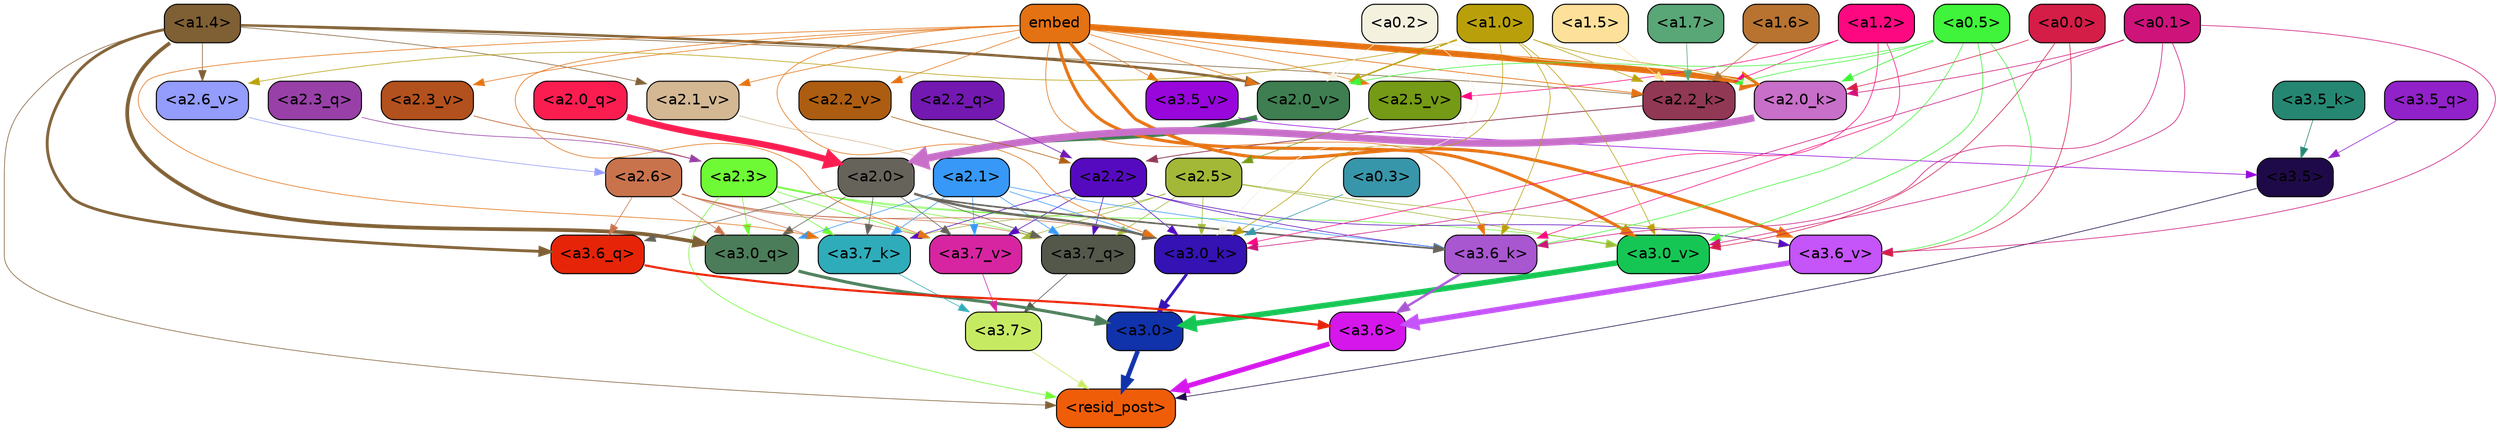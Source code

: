 strict digraph "" {
	graph [bgcolor=transparent,
		layout=dot,
		overlap=false,
		splines=true
	];
	"<a3.7>"	[color=black,
		fillcolor="#c7ea63",
		fontname=Helvetica,
		shape=box,
		style="filled, rounded"];
	"<resid_post>"	[color=black,
		fillcolor="#f05d08",
		fontname=Helvetica,
		shape=box,
		style="filled, rounded"];
	"<a3.7>" -> "<resid_post>"	[color="#c7ea63",
		penwidth=0.6];
	"<a3.6>"	[color=black,
		fillcolor="#d517ec",
		fontname=Helvetica,
		shape=box,
		style="filled, rounded"];
	"<a3.6>" -> "<resid_post>"	[color="#d517ec",
		penwidth=4.670643210411072];
	"<a3.5>"	[color=black,
		fillcolor="#1f0a49",
		fontname=Helvetica,
		shape=box,
		style="filled, rounded"];
	"<a3.5>" -> "<resid_post>"	[color="#1f0a49",
		penwidth=0.6];
	"<a3.0>"	[color=black,
		fillcolor="#1032aa",
		fontname=Helvetica,
		shape=box,
		style="filled, rounded"];
	"<a3.0>" -> "<resid_post>"	[color="#1032aa",
		penwidth=4.246885180473328];
	"<a2.3>"	[color=black,
		fillcolor="#6ffa36",
		fontname=Helvetica,
		shape=box,
		style="filled, rounded"];
	"<a2.3>" -> "<resid_post>"	[color="#6ffa36",
		penwidth=0.6];
	"<a3.7_q>"	[color=black,
		fillcolor="#54584b",
		fontname=Helvetica,
		shape=box,
		style="filled, rounded"];
	"<a2.3>" -> "<a3.7_q>"	[color="#6ffa36",
		penwidth=0.6];
	"<a3.0_q>"	[color=black,
		fillcolor="#4c7d5a",
		fontname=Helvetica,
		shape=box,
		style="filled, rounded"];
	"<a2.3>" -> "<a3.0_q>"	[color="#6ffa36",
		penwidth=0.6];
	"<a3.7_k>"	[color=black,
		fillcolor="#2facba",
		fontname=Helvetica,
		shape=box,
		style="filled, rounded"];
	"<a2.3>" -> "<a3.7_k>"	[color="#6ffa36",
		penwidth=0.6];
	"<a3.0_k>"	[color=black,
		fillcolor="#3412b3",
		fontname=Helvetica,
		shape=box,
		style="filled, rounded"];
	"<a2.3>" -> "<a3.0_k>"	[color="#6ffa36",
		penwidth=0.6];
	"<a3.7_v>"	[color=black,
		fillcolor="#d725a1",
		fontname=Helvetica,
		shape=box,
		style="filled, rounded"];
	"<a2.3>" -> "<a3.7_v>"	[color="#6ffa36",
		penwidth=0.6];
	"<a3.0_v>"	[color=black,
		fillcolor="#16c654",
		fontname=Helvetica,
		shape=box,
		style="filled, rounded"];
	"<a2.3>" -> "<a3.0_v>"	[color="#6ffa36",
		penwidth=0.6];
	"<a1.4>"	[color=black,
		fillcolor="#7f5f34",
		fontname=Helvetica,
		shape=box,
		style="filled, rounded"];
	"<a1.4>" -> "<resid_post>"	[color="#7f5f34",
		penwidth=0.6];
	"<a3.6_q>"	[color=black,
		fillcolor="#e62408",
		fontname=Helvetica,
		shape=box,
		style="filled, rounded"];
	"<a1.4>" -> "<a3.6_q>"	[color="#7f5f34",
		penwidth=2.6487714648246765];
	"<a1.4>" -> "<a3.0_q>"	[color="#7f5f34",
		penwidth=3.477886103093624];
	"<a2.2_k>"	[color=black,
		fillcolor="#913854",
		fontname=Helvetica,
		shape=box,
		style="filled, rounded"];
	"<a1.4>" -> "<a2.2_k>"	[color="#7f5f34",
		penwidth=0.6];
	"<a2.6_v>"	[color=black,
		fillcolor="#949cfc",
		fontname=Helvetica,
		shape=box,
		style="filled, rounded"];
	"<a1.4>" -> "<a2.6_v>"	[color="#7f5f34",
		penwidth=0.6];
	"<a2.1_v>"	[color=black,
		fillcolor="#d4b894",
		fontname=Helvetica,
		shape=box,
		style="filled, rounded"];
	"<a1.4>" -> "<a2.1_v>"	[color="#7f5f34",
		penwidth=0.6];
	"<a2.0_v>"	[color=black,
		fillcolor="#3e7e50",
		fontname=Helvetica,
		shape=box,
		style="filled, rounded"];
	"<a1.4>" -> "<a2.0_v>"	[color="#7f5f34",
		penwidth=2.3358620405197144];
	"<a3.7_q>" -> "<a3.7>"	[color="#54584b",
		penwidth=0.6];
	"<a3.6_q>" -> "<a3.6>"	[color="#e62408",
		penwidth=2.03758105635643];
	"<a3.5_q>"	[color=black,
		fillcolor="#9121c9",
		fontname=Helvetica,
		shape=box,
		style="filled, rounded"];
	"<a3.5_q>" -> "<a3.5>"	[color="#9121c9",
		penwidth=0.6];
	"<a3.0_q>" -> "<a3.0>"	[color="#4c7d5a",
		penwidth=2.8638100624084473];
	"<a3.7_k>" -> "<a3.7>"	[color="#2facba",
		penwidth=0.6];
	"<a3.6_k>"	[color=black,
		fillcolor="#a956d1",
		fontname=Helvetica,
		shape=box,
		style="filled, rounded"];
	"<a3.6_k>" -> "<a3.6>"	[color="#a956d1",
		penwidth=2.174198240041733];
	"<a3.5_k>"	[color=black,
		fillcolor="#258772",
		fontname=Helvetica,
		shape=box,
		style="filled, rounded"];
	"<a3.5_k>" -> "<a3.5>"	[color="#258772",
		penwidth=0.6];
	"<a3.0_k>" -> "<a3.0>"	[color="#3412b3",
		penwidth=2.6274144649505615];
	"<a3.7_v>" -> "<a3.7>"	[color="#d725a1",
		penwidth=0.6];
	"<a3.6_v>"	[color=black,
		fillcolor="#c554f9",
		fontname=Helvetica,
		shape=box,
		style="filled, rounded"];
	"<a3.6_v>" -> "<a3.6>"	[color="#c554f9",
		penwidth=5.002329230308533];
	"<a3.5_v>"	[color=black,
		fillcolor="#9806dc",
		fontname=Helvetica,
		shape=box,
		style="filled, rounded"];
	"<a3.5_v>" -> "<a3.5>"	[color="#9806dc",
		penwidth=0.6];
	"<a3.0_v>" -> "<a3.0>"	[color="#16c654",
		penwidth=5.188832879066467];
	"<a2.6>"	[color=black,
		fillcolor="#c9734d",
		fontname=Helvetica,
		shape=box,
		style="filled, rounded"];
	"<a2.6>" -> "<a3.7_q>"	[color="#c9734d",
		penwidth=0.6];
	"<a2.6>" -> "<a3.6_q>"	[color="#c9734d",
		penwidth=0.6];
	"<a2.6>" -> "<a3.0_q>"	[color="#c9734d",
		penwidth=0.6];
	"<a2.6>" -> "<a3.7_k>"	[color="#c9734d",
		penwidth=0.6];
	"<a2.6>" -> "<a3.0_k>"	[color="#c9734d",
		penwidth=0.6];
	"<a2.6>" -> "<a3.7_v>"	[color="#c9734d",
		penwidth=0.6];
	"<a2.5>"	[color=black,
		fillcolor="#a3b837",
		fontname=Helvetica,
		shape=box,
		style="filled, rounded"];
	"<a2.5>" -> "<a3.7_q>"	[color="#a3b837",
		penwidth=0.6];
	"<a2.5>" -> "<a3.7_k>"	[color="#a3b837",
		penwidth=0.6];
	"<a2.5>" -> "<a3.0_k>"	[color="#a3b837",
		penwidth=0.6];
	"<a2.5>" -> "<a3.7_v>"	[color="#a3b837",
		penwidth=0.6];
	"<a2.5>" -> "<a3.6_v>"	[color="#a3b837",
		penwidth=0.6];
	"<a2.5>" -> "<a3.0_v>"	[color="#a3b837",
		penwidth=0.6];
	"<a2.2>"	[color=black,
		fillcolor="#560ac0",
		fontname=Helvetica,
		shape=box,
		style="filled, rounded"];
	"<a2.2>" -> "<a3.7_q>"	[color="#560ac0",
		penwidth=0.6];
	"<a2.2>" -> "<a3.7_k>"	[color="#560ac0",
		penwidth=0.6];
	"<a2.2>" -> "<a3.6_k>"	[color="#560ac0",
		penwidth=0.6];
	"<a2.2>" -> "<a3.0_k>"	[color="#560ac0",
		penwidth=0.6];
	"<a2.2>" -> "<a3.7_v>"	[color="#560ac0",
		penwidth=0.6];
	"<a2.2>" -> "<a3.6_v>"	[color="#560ac0",
		penwidth=0.6];
	"<a2.1>"	[color=black,
		fillcolor="#3798f7",
		fontname=Helvetica,
		shape=box,
		style="filled, rounded"];
	"<a2.1>" -> "<a3.7_q>"	[color="#3798f7",
		penwidth=0.6];
	"<a2.1>" -> "<a3.0_q>"	[color="#3798f7",
		penwidth=0.6];
	"<a2.1>" -> "<a3.7_k>"	[color="#3798f7",
		penwidth=0.6];
	"<a2.1>" -> "<a3.6_k>"	[color="#3798f7",
		penwidth=0.6];
	"<a2.1>" -> "<a3.0_k>"	[color="#3798f7",
		penwidth=0.6];
	"<a2.1>" -> "<a3.7_v>"	[color="#3798f7",
		penwidth=0.6];
	"<a2.0>"	[color=black,
		fillcolor="#66635b",
		fontname=Helvetica,
		shape=box,
		style="filled, rounded"];
	"<a2.0>" -> "<a3.7_q>"	[color="#66635b",
		penwidth=0.6];
	"<a2.0>" -> "<a3.6_q>"	[color="#66635b",
		penwidth=0.6];
	"<a2.0>" -> "<a3.0_q>"	[color="#66635b",
		penwidth=0.6];
	"<a2.0>" -> "<a3.7_k>"	[color="#66635b",
		penwidth=0.6];
	"<a2.0>" -> "<a3.6_k>"	[color="#66635b",
		penwidth=1.5417278409004211];
	"<a2.0>" -> "<a3.0_k>"	[color="#66635b",
		penwidth=2.23091459274292];
	"<a2.0>" -> "<a3.7_v>"	[color="#66635b",
		penwidth=0.6];
	embed	[color=black,
		fillcolor="#e47212",
		fontname=Helvetica,
		shape=box,
		style="filled, rounded"];
	embed -> "<a3.7_k>"	[color="#e47212",
		penwidth=0.6];
	embed -> "<a3.6_k>"	[color="#e47212",
		penwidth=0.6];
	embed -> "<a3.0_k>"	[color="#e47212",
		penwidth=0.6];
	embed -> "<a3.7_v>"	[color="#e47212",
		penwidth=0.6];
	embed -> "<a3.6_v>"	[color="#e47212",
		penwidth=2.9511587619781494];
	embed -> "<a3.5_v>"	[color="#e47212",
		penwidth=0.6];
	embed -> "<a3.0_v>"	[color="#e47212",
		penwidth=2.8577730655670166];
	embed -> "<a2.2_k>"	[color="#e47212",
		penwidth=0.69573974609375];
	"<a2.0_k>"	[color=black,
		fillcolor="#c86fc9",
		fontname=Helvetica,
		shape=box,
		style="filled, rounded"];
	embed -> "<a2.0_k>"	[color="#e47212",
		penwidth=5.629883050918579];
	"<a2.5_v>"	[color=black,
		fillcolor="#759a16",
		fontname=Helvetica,
		shape=box,
		style="filled, rounded"];
	embed -> "<a2.5_v>"	[color="#e47212",
		penwidth=0.6];
	"<a2.3_v>"	[color=black,
		fillcolor="#b3511e",
		fontname=Helvetica,
		shape=box,
		style="filled, rounded"];
	embed -> "<a2.3_v>"	[color="#e47212",
		penwidth=0.6];
	"<a2.2_v>"	[color=black,
		fillcolor="#ac5d11",
		fontname=Helvetica,
		shape=box,
		style="filled, rounded"];
	embed -> "<a2.2_v>"	[color="#e47212",
		penwidth=0.6];
	embed -> "<a2.1_v>"	[color="#e47212",
		penwidth=0.6];
	embed -> "<a2.0_v>"	[color="#e47212",
		penwidth=0.6];
	"<a1.2>"	[color=black,
		fillcolor="#fd0880",
		fontname=Helvetica,
		shape=box,
		style="filled, rounded"];
	"<a1.2>" -> "<a3.6_k>"	[color="#fd0880",
		penwidth=0.6];
	"<a1.2>" -> "<a3.0_k>"	[color="#fd0880",
		penwidth=0.6];
	"<a1.2>" -> "<a2.2_k>"	[color="#fd0880",
		penwidth=0.6];
	"<a1.2>" -> "<a2.5_v>"	[color="#fd0880",
		penwidth=0.6];
	"<a1.0>"	[color=black,
		fillcolor="#b9a00b",
		fontname=Helvetica,
		shape=box,
		style="filled, rounded"];
	"<a1.0>" -> "<a3.6_k>"	[color="#b9a00b",
		penwidth=0.6];
	"<a1.0>" -> "<a3.0_k>"	[color="#b9a00b",
		penwidth=0.6];
	"<a1.0>" -> "<a3.0_v>"	[color="#b9a00b",
		penwidth=0.6];
	"<a1.0>" -> "<a2.2_k>"	[color="#b9a00b",
		penwidth=0.6];
	"<a1.0>" -> "<a2.0_k>"	[color="#b9a00b",
		penwidth=0.6];
	"<a1.0>" -> "<a2.6_v>"	[color="#b9a00b",
		penwidth=0.6];
	"<a1.0>" -> "<a2.0_v>"	[color="#b9a00b",
		penwidth=1.3103609085083008];
	"<a0.5>"	[color=black,
		fillcolor="#3ff43a",
		fontname=Helvetica,
		shape=box,
		style="filled, rounded"];
	"<a0.5>" -> "<a3.6_k>"	[color="#3ff43a",
		penwidth=0.6];
	"<a0.5>" -> "<a3.6_v>"	[color="#3ff43a",
		penwidth=0.6];
	"<a0.5>" -> "<a3.0_v>"	[color="#3ff43a",
		penwidth=0.6446345448493958];
	"<a0.5>" -> "<a2.2_k>"	[color="#3ff43a",
		penwidth=0.6];
	"<a0.5>" -> "<a2.0_k>"	[color="#3ff43a",
		penwidth=0.7065601348876953];
	"<a0.5>" -> "<a2.0_v>"	[color="#3ff43a",
		penwidth=0.6];
	"<a0.1>"	[color=black,
		fillcolor="#ce137b",
		fontname=Helvetica,
		shape=box,
		style="filled, rounded"];
	"<a0.1>" -> "<a3.6_k>"	[color="#ce137b",
		penwidth=0.6];
	"<a0.1>" -> "<a3.0_k>"	[color="#ce137b",
		penwidth=0.6];
	"<a0.1>" -> "<a3.6_v>"	[color="#ce137b",
		penwidth=0.6];
	"<a0.1>" -> "<a3.0_v>"	[color="#ce137b",
		penwidth=0.6];
	"<a0.1>" -> "<a2.0_k>"	[color="#ce137b",
		penwidth=0.6];
	"<a0.3>"	[color=black,
		fillcolor="#3896aa",
		fontname=Helvetica,
		shape=box,
		style="filled, rounded"];
	"<a0.3>" -> "<a3.0_k>"	[color="#3896aa",
		penwidth=0.6];
	"<a0.2>"	[color=black,
		fillcolor="#f5f1df",
		fontname=Helvetica,
		shape=box,
		style="filled, rounded"];
	"<a0.2>" -> "<a3.0_k>"	[color="#f5f1df",
		penwidth=0.6];
	"<a0.2>" -> "<a2.0_k>"	[color="#f5f1df",
		penwidth=0.6];
	"<a0.2>" -> "<a2.0_v>"	[color="#f5f1df",
		penwidth=0.6];
	"<a0.0>"	[color=black,
		fillcolor="#d41d47",
		fontname=Helvetica,
		shape=box,
		style="filled, rounded"];
	"<a0.0>" -> "<a3.6_v>"	[color="#d41d47",
		penwidth=0.6];
	"<a0.0>" -> "<a3.0_v>"	[color="#d41d47",
		penwidth=0.6];
	"<a0.0>" -> "<a2.0_k>"	[color="#d41d47",
		penwidth=0.6];
	"<a2.3_q>"	[color=black,
		fillcolor="#9840a8",
		fontname=Helvetica,
		shape=box,
		style="filled, rounded"];
	"<a2.3_q>" -> "<a2.3>"	[color="#9840a8",
		penwidth=0.6];
	"<a2.2_q>"	[color=black,
		fillcolor="#7319b1",
		fontname=Helvetica,
		shape=box,
		style="filled, rounded"];
	"<a2.2_q>" -> "<a2.2>"	[color="#7319b1",
		penwidth=0.6407594680786133];
	"<a2.0_q>"	[color=black,
		fillcolor="#fb1d50",
		fontname=Helvetica,
		shape=box,
		style="filled, rounded"];
	"<a2.0_q>" -> "<a2.0>"	[color="#fb1d50",
		penwidth=5.885338068008423];
	"<a2.2_k>" -> "<a2.2>"	[color="#913854",
		penwidth=0.7811911106109619];
	"<a2.0_k>" -> "<a2.0>"	[color="#c86fc9",
		penwidth=6.657835483551025];
	"<a2.6_v>" -> "<a2.6>"	[color="#949cfc",
		penwidth=0.6];
	"<a2.5_v>" -> "<a2.5>"	[color="#759a16",
		penwidth=0.6];
	"<a2.3_v>" -> "<a2.3>"	[color="#b3511e",
		penwidth=0.6];
	"<a2.2_v>" -> "<a2.2>"	[color="#ac5d11",
		penwidth=0.6];
	"<a2.1_v>" -> "<a2.1>"	[color="#d4b894",
		penwidth=0.6];
	"<a2.0_v>" -> "<a2.0>"	[color="#3e7e50",
		penwidth=5.070239782333374];
	"<a1.7>"	[color=black,
		fillcolor="#59a676",
		fontname=Helvetica,
		shape=box,
		style="filled, rounded"];
	"<a1.7>" -> "<a2.2_k>"	[color="#59a676",
		penwidth=0.6];
	"<a1.6>"	[color=black,
		fillcolor="#b87331",
		fontname=Helvetica,
		shape=box,
		style="filled, rounded"];
	"<a1.6>" -> "<a2.2_k>"	[color="#b87331",
		penwidth=0.6];
	"<a1.5>"	[color=black,
		fillcolor="#fde099",
		fontname=Helvetica,
		shape=box,
		style="filled, rounded"];
	"<a1.5>" -> "<a2.2_k>"	[color="#fde099",
		penwidth=0.6];
}
